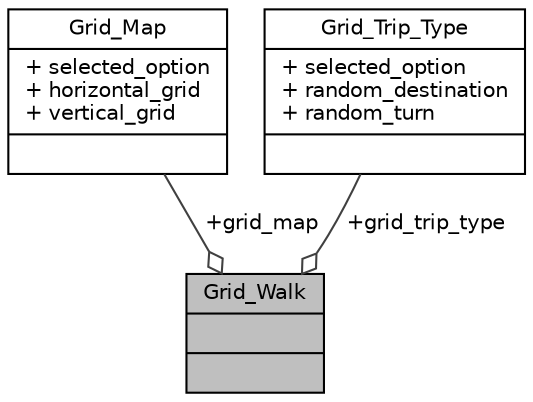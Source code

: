 digraph "Grid_Walk"
{
 // LATEX_PDF_SIZE
  edge [fontname="Helvetica",fontsize="10",labelfontname="Helvetica",labelfontsize="10"];
  node [fontname="Helvetica",fontsize="10",shape=record];
  Node1 [label="{Grid_Walk\n||}",height=0.2,width=0.4,color="black", fillcolor="grey75", style="filled", fontcolor="black",tooltip=" "];
  Node2 -> Node1 [color="grey25",fontsize="10",style="solid",label=" +grid_map" ,arrowhead="odiamond",fontname="Helvetica"];
  Node2 [label="{Grid_Map\n|+ selected_option\l+ horizontal_grid\l+ vertical_grid\l|}",height=0.2,width=0.4,color="black", fillcolor="white", style="filled",URL="$structGrid__Map.html",tooltip=" "];
  Node3 -> Node1 [color="grey25",fontsize="10",style="solid",label=" +grid_trip_type" ,arrowhead="odiamond",fontname="Helvetica"];
  Node3 [label="{Grid_Trip_Type\n|+ selected_option\l+ random_destination\l+ random_turn\l|}",height=0.2,width=0.4,color="black", fillcolor="white", style="filled",URL="$structGrid__Trip__Type.html",tooltip=" "];
}

